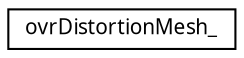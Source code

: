 digraph "Graphical Class Hierarchy"
{
 // LATEX_PDF_SIZE
  edge [fontname="Arial.ttf",fontsize="10",labelfontname="Arial.ttf",labelfontsize="10"];
  node [fontname="Arial.ttf",fontsize="10",shape=record];
  rankdir="LR";
  Node0 [label="ovrDistortionMesh_",height=0.2,width=0.4,color="black", fillcolor="white", style="filled",URL="$structovr_distortion_mesh__.html",tooltip=" "];
}
